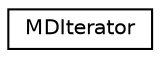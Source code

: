 digraph "Graphical Class Hierarchy"
{
  edge [fontname="Helvetica",fontsize="10",labelfontname="Helvetica",labelfontsize="10"];
  node [fontname="Helvetica",fontsize="10",shape=record];
  rankdir="LR";
  Node0 [label="MDIterator",height=0.2,width=0.4,color="black", fillcolor="white", style="filled",URL="$classMDIterator.html"];
}
